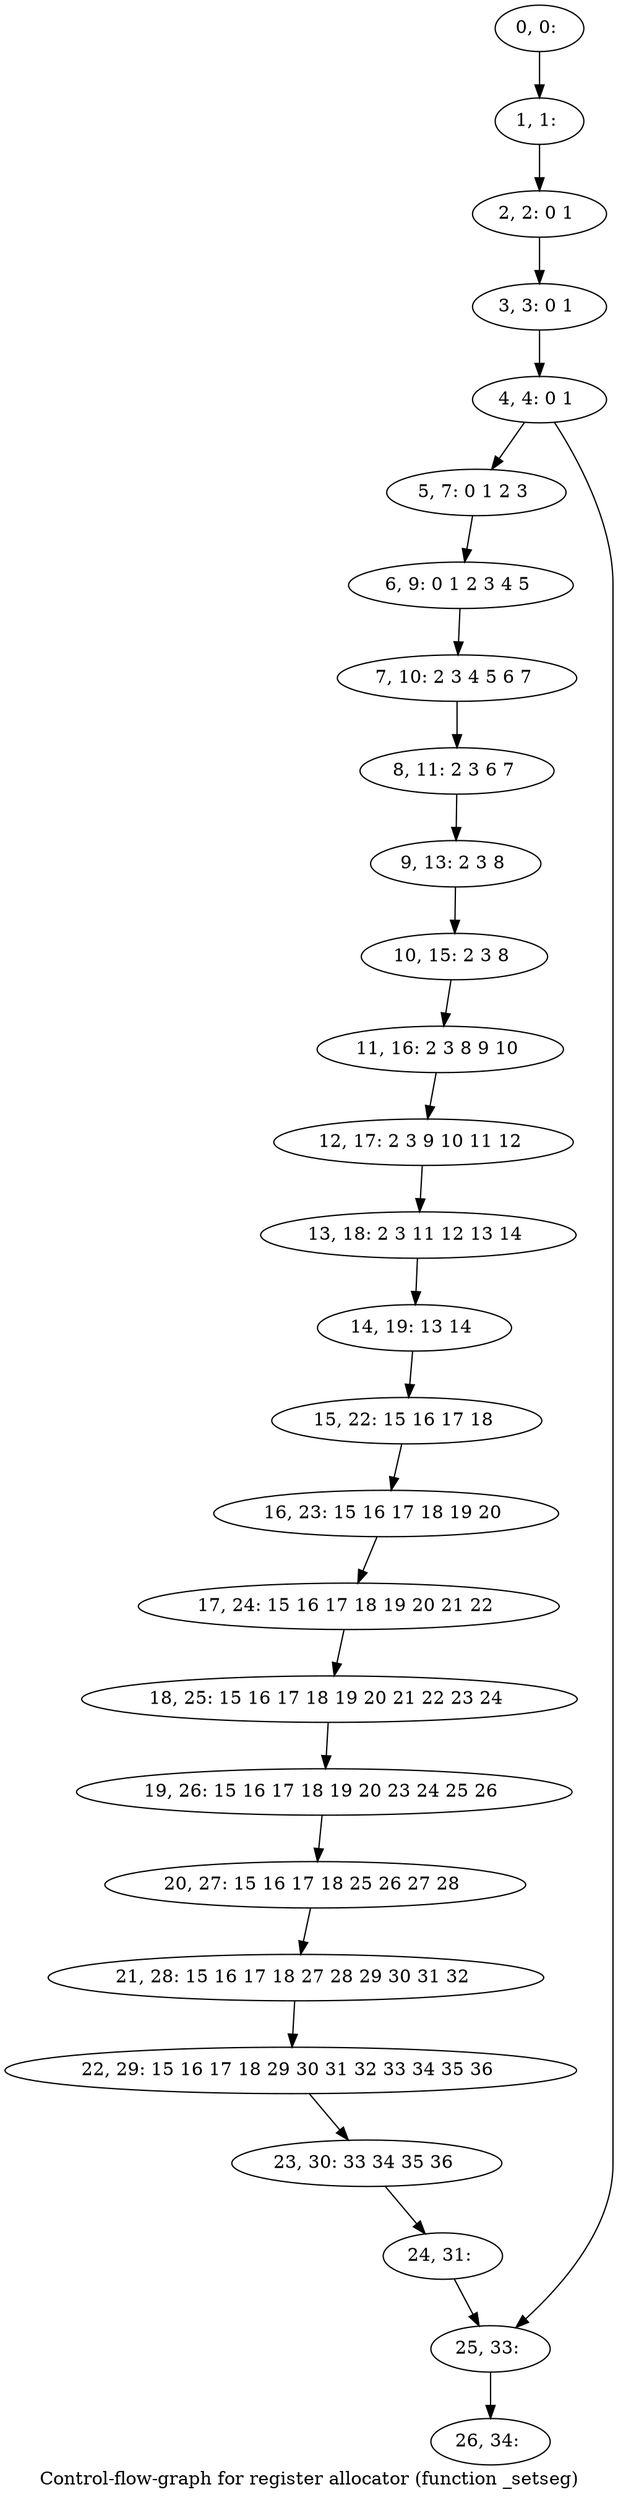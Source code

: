 digraph G {
graph [label="Control-flow-graph for register allocator (function _setseg)"]
0[label="0, 0: "];
1[label="1, 1: "];
2[label="2, 2: 0 1 "];
3[label="3, 3: 0 1 "];
4[label="4, 4: 0 1 "];
5[label="5, 7: 0 1 2 3 "];
6[label="6, 9: 0 1 2 3 4 5 "];
7[label="7, 10: 2 3 4 5 6 7 "];
8[label="8, 11: 2 3 6 7 "];
9[label="9, 13: 2 3 8 "];
10[label="10, 15: 2 3 8 "];
11[label="11, 16: 2 3 8 9 10 "];
12[label="12, 17: 2 3 9 10 11 12 "];
13[label="13, 18: 2 3 11 12 13 14 "];
14[label="14, 19: 13 14 "];
15[label="15, 22: 15 16 17 18 "];
16[label="16, 23: 15 16 17 18 19 20 "];
17[label="17, 24: 15 16 17 18 19 20 21 22 "];
18[label="18, 25: 15 16 17 18 19 20 21 22 23 24 "];
19[label="19, 26: 15 16 17 18 19 20 23 24 25 26 "];
20[label="20, 27: 15 16 17 18 25 26 27 28 "];
21[label="21, 28: 15 16 17 18 27 28 29 30 31 32 "];
22[label="22, 29: 15 16 17 18 29 30 31 32 33 34 35 36 "];
23[label="23, 30: 33 34 35 36 "];
24[label="24, 31: "];
25[label="25, 33: "];
26[label="26, 34: "];
0->1 ;
1->2 ;
2->3 ;
3->4 ;
4->5 ;
4->25 ;
5->6 ;
6->7 ;
7->8 ;
8->9 ;
9->10 ;
10->11 ;
11->12 ;
12->13 ;
13->14 ;
14->15 ;
15->16 ;
16->17 ;
17->18 ;
18->19 ;
19->20 ;
20->21 ;
21->22 ;
22->23 ;
23->24 ;
24->25 ;
25->26 ;
}
